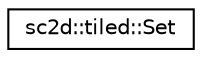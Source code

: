 digraph "Graphical Class Hierarchy"
{
  edge [fontname="Helvetica",fontsize="10",labelfontname="Helvetica",labelfontsize="10"];
  node [fontname="Helvetica",fontsize="10",shape=record];
  rankdir="LR";
  Node0 [label="sc2d::tiled::Set",height=0.2,width=0.4,color="black", fillcolor="white", style="filled",URL="$classsc2d_1_1tiled_1_1Set.html"];
}
